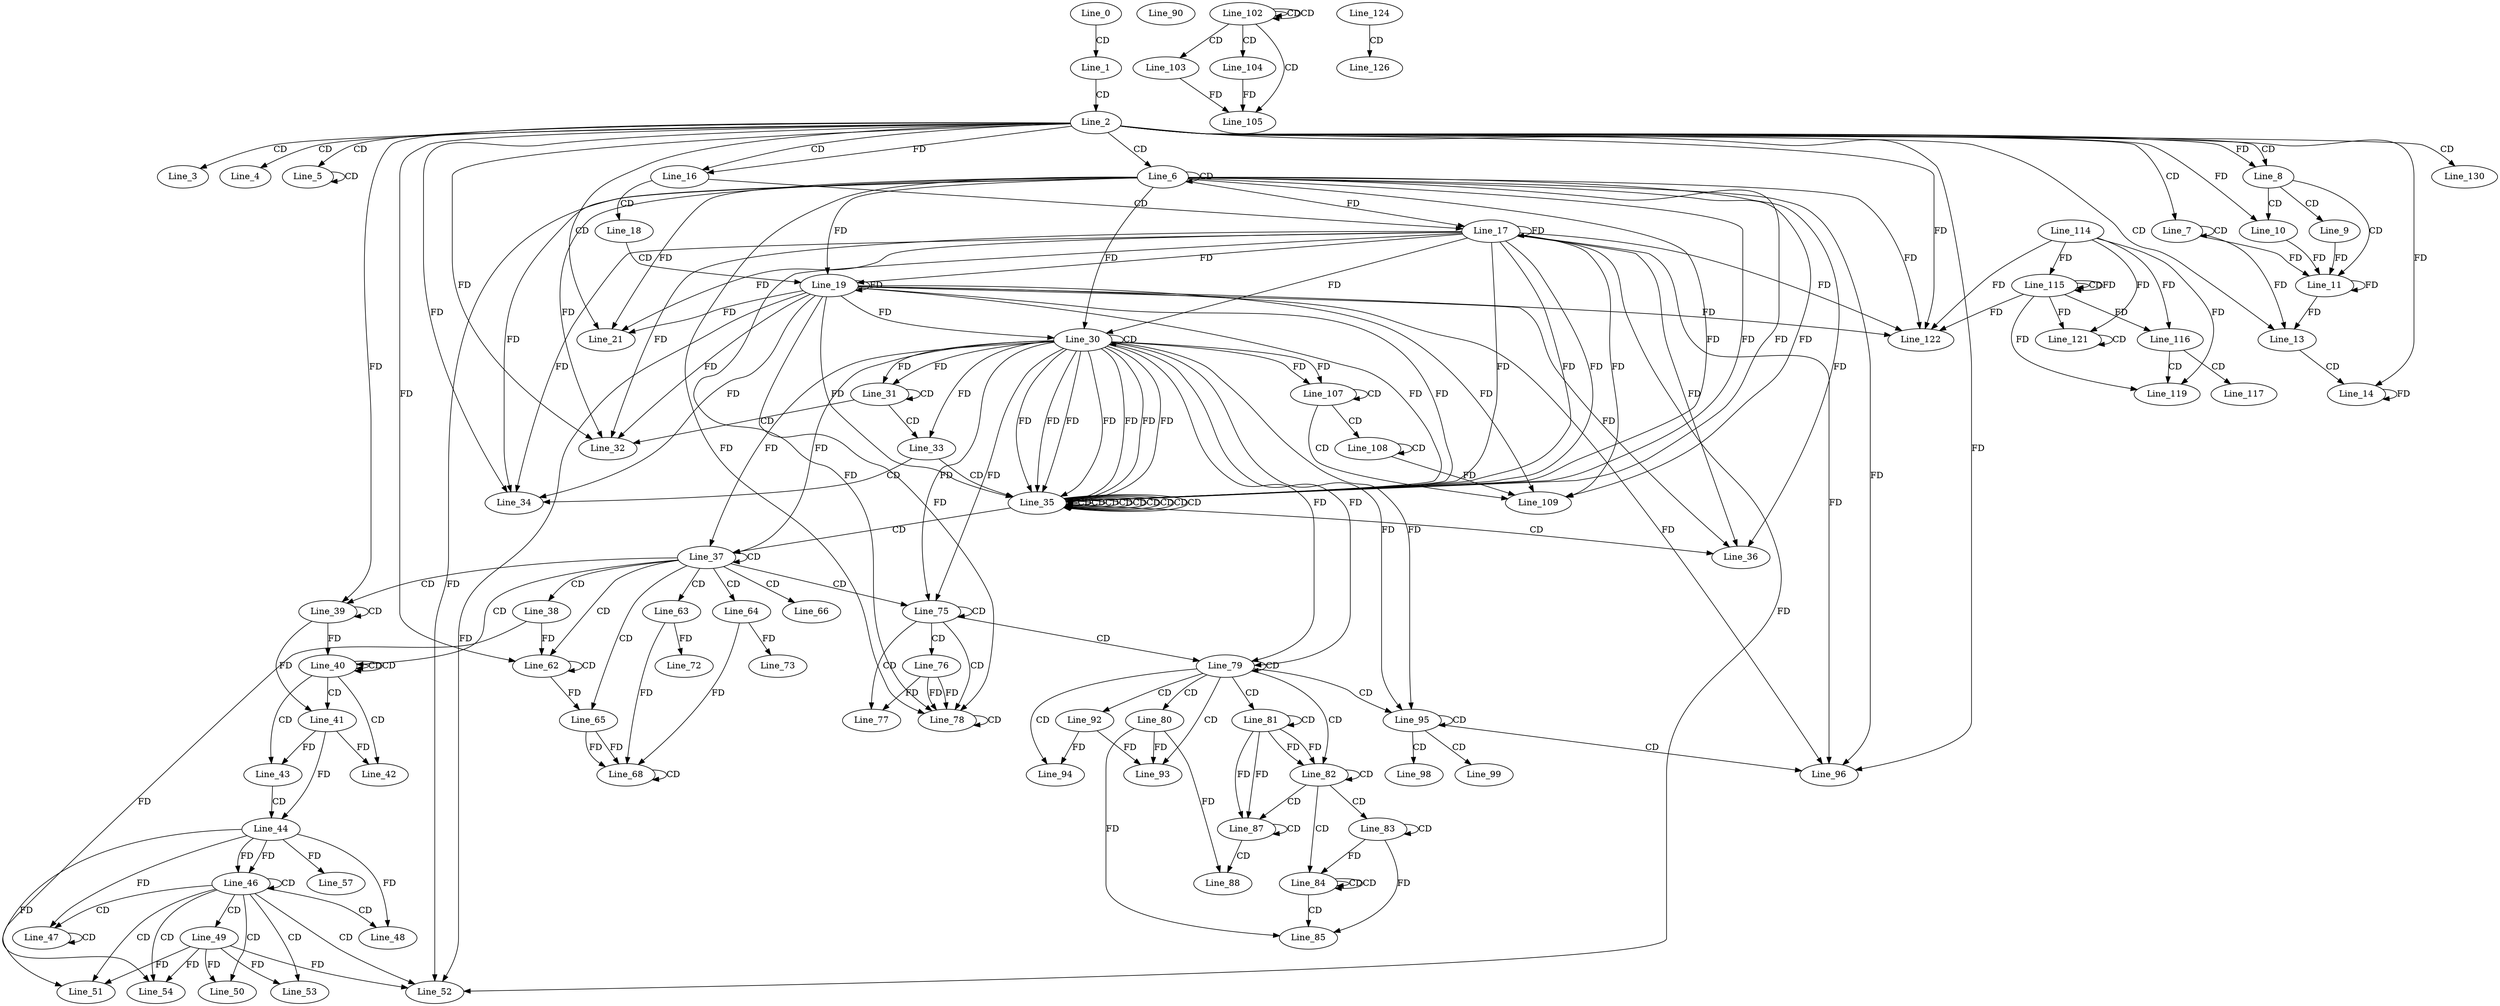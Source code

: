 digraph G {
  Line_0;
  Line_1;
  Line_2;
  Line_3;
  Line_4;
  Line_5;
  Line_5;
  Line_6;
  Line_6;
  Line_7;
  Line_7;
  Line_8;
  Line_8;
  Line_9;
  Line_10;
  Line_10;
  Line_11;
  Line_11;
  Line_11;
  Line_11;
  Line_13;
  Line_14;
  Line_16;
  Line_16;
  Line_17;
  Line_17;
  Line_18;
  Line_19;
  Line_19;
  Line_21;
  Line_30;
  Line_30;
  Line_30;
  Line_31;
  Line_31;
  Line_32;
  Line_33;
  Line_33;
  Line_33;
  Line_34;
  Line_35;
  Line_35;
  Line_35;
  Line_35;
  Line_35;
  Line_35;
  Line_35;
  Line_35;
  Line_35;
  Line_35;
  Line_35;
  Line_35;
  Line_36;
  Line_37;
  Line_37;
  Line_38;
  Line_39;
  Line_39;
  Line_39;
  Line_40;
  Line_40;
  Line_41;
  Line_41;
  Line_42;
  Line_42;
  Line_43;
  Line_43;
  Line_43;
  Line_44;
  Line_44;
  Line_46;
  Line_46;
  Line_47;
  Line_47;
  Line_48;
  Line_48;
  Line_49;
  Line_50;
  Line_51;
  Line_52;
  Line_52;
  Line_53;
  Line_54;
  Line_57;
  Line_62;
  Line_62;
  Line_63;
  Line_64;
  Line_65;
  Line_65;
  Line_66;
  Line_68;
  Line_68;
  Line_68;
  Line_72;
  Line_73;
  Line_75;
  Line_75;
  Line_76;
  Line_77;
  Line_78;
  Line_78;
  Line_78;
  Line_78;
  Line_78;
  Line_79;
  Line_79;
  Line_80;
  Line_81;
  Line_81;
  Line_82;
  Line_82;
  Line_83;
  Line_83;
  Line_84;
  Line_84;
  Line_85;
  Line_85;
  Line_87;
  Line_87;
  Line_88;
  Line_90;
  Line_92;
  Line_93;
  Line_94;
  Line_95;
  Line_95;
  Line_96;
  Line_98;
  Line_99;
  Line_102;
  Line_102;
  Line_102;
  Line_103;
  Line_104;
  Line_105;
  Line_107;
  Line_107;
  Line_108;
  Line_108;
  Line_109;
  Line_109;
  Line_115;
  Line_115;
  Line_114;
  Line_115;
  Line_116;
  Line_117;
  Line_119;
  Line_121;
  Line_121;
  Line_122;
  Line_122;
  Line_122;
  Line_124;
  Line_126;
  Line_130;
  Line_0 -> Line_1 [ label="CD" ];
  Line_1 -> Line_2 [ label="CD" ];
  Line_2 -> Line_3 [ label="CD" ];
  Line_2 -> Line_4 [ label="CD" ];
  Line_2 -> Line_5 [ label="CD" ];
  Line_5 -> Line_5 [ label="CD" ];
  Line_2 -> Line_6 [ label="CD" ];
  Line_6 -> Line_6 [ label="CD" ];
  Line_2 -> Line_7 [ label="CD" ];
  Line_7 -> Line_7 [ label="CD" ];
  Line_2 -> Line_8 [ label="CD" ];
  Line_2 -> Line_8 [ label="FD" ];
  Line_8 -> Line_9 [ label="CD" ];
  Line_8 -> Line_10 [ label="CD" ];
  Line_2 -> Line_10 [ label="FD" ];
  Line_8 -> Line_11 [ label="CD" ];
  Line_7 -> Line_11 [ label="FD" ];
  Line_11 -> Line_11 [ label="FD" ];
  Line_9 -> Line_11 [ label="FD" ];
  Line_10 -> Line_11 [ label="FD" ];
  Line_2 -> Line_13 [ label="CD" ];
  Line_7 -> Line_13 [ label="FD" ];
  Line_11 -> Line_13 [ label="FD" ];
  Line_13 -> Line_14 [ label="CD" ];
  Line_2 -> Line_14 [ label="FD" ];
  Line_14 -> Line_14 [ label="FD" ];
  Line_2 -> Line_16 [ label="CD" ];
  Line_2 -> Line_16 [ label="FD" ];
  Line_16 -> Line_17 [ label="CD" ];
  Line_6 -> Line_17 [ label="FD" ];
  Line_17 -> Line_17 [ label="FD" ];
  Line_16 -> Line_18 [ label="CD" ];
  Line_18 -> Line_19 [ label="CD" ];
  Line_6 -> Line_19 [ label="FD" ];
  Line_17 -> Line_19 [ label="FD" ];
  Line_19 -> Line_19 [ label="FD" ];
  Line_2 -> Line_21 [ label="CD" ];
  Line_6 -> Line_21 [ label="FD" ];
  Line_17 -> Line_21 [ label="FD" ];
  Line_19 -> Line_21 [ label="FD" ];
  Line_30 -> Line_30 [ label="CD" ];
  Line_6 -> Line_30 [ label="FD" ];
  Line_17 -> Line_30 [ label="FD" ];
  Line_19 -> Line_30 [ label="FD" ];
  Line_30 -> Line_31 [ label="FD" ];
  Line_31 -> Line_31 [ label="CD" ];
  Line_30 -> Line_31 [ label="FD" ];
  Line_31 -> Line_32 [ label="CD" ];
  Line_2 -> Line_32 [ label="FD" ];
  Line_6 -> Line_32 [ label="FD" ];
  Line_17 -> Line_32 [ label="FD" ];
  Line_19 -> Line_32 [ label="FD" ];
  Line_31 -> Line_33 [ label="CD" ];
  Line_30 -> Line_33 [ label="FD" ];
  Line_33 -> Line_34 [ label="CD" ];
  Line_6 -> Line_34 [ label="FD" ];
  Line_17 -> Line_34 [ label="FD" ];
  Line_19 -> Line_34 [ label="FD" ];
  Line_2 -> Line_34 [ label="FD" ];
  Line_33 -> Line_35 [ label="CD" ];
  Line_30 -> Line_35 [ label="FD" ];
  Line_35 -> Line_35 [ label="CD" ];
  Line_6 -> Line_35 [ label="FD" ];
  Line_17 -> Line_35 [ label="FD" ];
  Line_19 -> Line_35 [ label="FD" ];
  Line_35 -> Line_35 [ label="CD" ];
  Line_30 -> Line_35 [ label="FD" ];
  Line_35 -> Line_35 [ label="CD" ];
  Line_30 -> Line_35 [ label="FD" ];
  Line_35 -> Line_35 [ label="CD" ];
  Line_6 -> Line_35 [ label="FD" ];
  Line_17 -> Line_35 [ label="FD" ];
  Line_19 -> Line_35 [ label="FD" ];
  Line_35 -> Line_35 [ label="CD" ];
  Line_30 -> Line_35 [ label="FD" ];
  Line_35 -> Line_35 [ label="CD" ];
  Line_30 -> Line_35 [ label="FD" ];
  Line_35 -> Line_35 [ label="CD" ];
  Line_6 -> Line_35 [ label="FD" ];
  Line_17 -> Line_35 [ label="FD" ];
  Line_19 -> Line_35 [ label="FD" ];
  Line_35 -> Line_35 [ label="CD" ];
  Line_30 -> Line_35 [ label="FD" ];
  Line_35 -> Line_35 [ label="CD" ];
  Line_30 -> Line_35 [ label="FD" ];
  Line_35 -> Line_36 [ label="CD" ];
  Line_6 -> Line_36 [ label="FD" ];
  Line_17 -> Line_36 [ label="FD" ];
  Line_19 -> Line_36 [ label="FD" ];
  Line_35 -> Line_37 [ label="CD" ];
  Line_30 -> Line_37 [ label="FD" ];
  Line_37 -> Line_37 [ label="CD" ];
  Line_30 -> Line_37 [ label="FD" ];
  Line_37 -> Line_38 [ label="CD" ];
  Line_37 -> Line_39 [ label="CD" ];
  Line_39 -> Line_39 [ label="CD" ];
  Line_2 -> Line_39 [ label="FD" ];
  Line_37 -> Line_40 [ label="CD" ];
  Line_40 -> Line_40 [ label="CD" ];
  Line_40 -> Line_40 [ label="CD" ];
  Line_39 -> Line_40 [ label="FD" ];
  Line_40 -> Line_41 [ label="CD" ];
  Line_39 -> Line_41 [ label="FD" ];
  Line_40 -> Line_42 [ label="CD" ];
  Line_41 -> Line_42 [ label="FD" ];
  Line_40 -> Line_43 [ label="CD" ];
  Line_41 -> Line_43 [ label="FD" ];
  Line_43 -> Line_44 [ label="CD" ];
  Line_41 -> Line_44 [ label="FD" ];
  Line_44 -> Line_46 [ label="FD" ];
  Line_46 -> Line_46 [ label="CD" ];
  Line_44 -> Line_46 [ label="FD" ];
  Line_46 -> Line_47 [ label="CD" ];
  Line_47 -> Line_47 [ label="CD" ];
  Line_44 -> Line_47 [ label="FD" ];
  Line_46 -> Line_48 [ label="CD" ];
  Line_44 -> Line_48 [ label="FD" ];
  Line_46 -> Line_49 [ label="CD" ];
  Line_46 -> Line_50 [ label="CD" ];
  Line_49 -> Line_50 [ label="FD" ];
  Line_46 -> Line_51 [ label="CD" ];
  Line_49 -> Line_51 [ label="FD" ];
  Line_44 -> Line_51 [ label="FD" ];
  Line_46 -> Line_52 [ label="CD" ];
  Line_49 -> Line_52 [ label="FD" ];
  Line_6 -> Line_52 [ label="FD" ];
  Line_17 -> Line_52 [ label="FD" ];
  Line_19 -> Line_52 [ label="FD" ];
  Line_46 -> Line_53 [ label="CD" ];
  Line_49 -> Line_53 [ label="FD" ];
  Line_46 -> Line_54 [ label="CD" ];
  Line_38 -> Line_54 [ label="FD" ];
  Line_49 -> Line_54 [ label="FD" ];
  Line_44 -> Line_57 [ label="FD" ];
  Line_37 -> Line_62 [ label="CD" ];
  Line_62 -> Line_62 [ label="CD" ];
  Line_2 -> Line_62 [ label="FD" ];
  Line_38 -> Line_62 [ label="FD" ];
  Line_37 -> Line_63 [ label="CD" ];
  Line_37 -> Line_64 [ label="CD" ];
  Line_37 -> Line_65 [ label="CD" ];
  Line_62 -> Line_65 [ label="FD" ];
  Line_37 -> Line_66 [ label="CD" ];
  Line_63 -> Line_68 [ label="FD" ];
  Line_65 -> Line_68 [ label="FD" ];
  Line_68 -> Line_68 [ label="CD" ];
  Line_64 -> Line_68 [ label="FD" ];
  Line_65 -> Line_68 [ label="FD" ];
  Line_63 -> Line_72 [ label="FD" ];
  Line_64 -> Line_73 [ label="FD" ];
  Line_37 -> Line_75 [ label="CD" ];
  Line_30 -> Line_75 [ label="FD" ];
  Line_75 -> Line_75 [ label="CD" ];
  Line_30 -> Line_75 [ label="FD" ];
  Line_75 -> Line_76 [ label="CD" ];
  Line_75 -> Line_77 [ label="CD" ];
  Line_76 -> Line_77 [ label="FD" ];
  Line_75 -> Line_78 [ label="CD" ];
  Line_76 -> Line_78 [ label="FD" ];
  Line_78 -> Line_78 [ label="CD" ];
  Line_6 -> Line_78 [ label="FD" ];
  Line_17 -> Line_78 [ label="FD" ];
  Line_19 -> Line_78 [ label="FD" ];
  Line_76 -> Line_78 [ label="FD" ];
  Line_75 -> Line_79 [ label="CD" ];
  Line_30 -> Line_79 [ label="FD" ];
  Line_79 -> Line_79 [ label="CD" ];
  Line_30 -> Line_79 [ label="FD" ];
  Line_79 -> Line_80 [ label="CD" ];
  Line_79 -> Line_81 [ label="CD" ];
  Line_81 -> Line_81 [ label="CD" ];
  Line_79 -> Line_82 [ label="CD" ];
  Line_81 -> Line_82 [ label="FD" ];
  Line_82 -> Line_82 [ label="CD" ];
  Line_81 -> Line_82 [ label="FD" ];
  Line_82 -> Line_83 [ label="CD" ];
  Line_83 -> Line_83 [ label="CD" ];
  Line_82 -> Line_84 [ label="CD" ];
  Line_84 -> Line_84 [ label="CD" ];
  Line_84 -> Line_84 [ label="CD" ];
  Line_83 -> Line_84 [ label="FD" ];
  Line_84 -> Line_85 [ label="CD" ];
  Line_80 -> Line_85 [ label="FD" ];
  Line_83 -> Line_85 [ label="FD" ];
  Line_82 -> Line_87 [ label="CD" ];
  Line_81 -> Line_87 [ label="FD" ];
  Line_87 -> Line_87 [ label="CD" ];
  Line_81 -> Line_87 [ label="FD" ];
  Line_87 -> Line_88 [ label="CD" ];
  Line_80 -> Line_88 [ label="FD" ];
  Line_79 -> Line_92 [ label="CD" ];
  Line_79 -> Line_93 [ label="CD" ];
  Line_80 -> Line_93 [ label="FD" ];
  Line_92 -> Line_93 [ label="FD" ];
  Line_79 -> Line_94 [ label="CD" ];
  Line_92 -> Line_94 [ label="FD" ];
  Line_79 -> Line_95 [ label="CD" ];
  Line_30 -> Line_95 [ label="FD" ];
  Line_95 -> Line_95 [ label="CD" ];
  Line_30 -> Line_95 [ label="FD" ];
  Line_95 -> Line_96 [ label="CD" ];
  Line_2 -> Line_96 [ label="FD" ];
  Line_6 -> Line_96 [ label="FD" ];
  Line_17 -> Line_96 [ label="FD" ];
  Line_19 -> Line_96 [ label="FD" ];
  Line_95 -> Line_98 [ label="CD" ];
  Line_95 -> Line_99 [ label="CD" ];
  Line_102 -> Line_102 [ label="CD" ];
  Line_102 -> Line_102 [ label="CD" ];
  Line_102 -> Line_103 [ label="CD" ];
  Line_102 -> Line_104 [ label="CD" ];
  Line_102 -> Line_105 [ label="CD" ];
  Line_103 -> Line_105 [ label="FD" ];
  Line_104 -> Line_105 [ label="FD" ];
  Line_30 -> Line_107 [ label="FD" ];
  Line_107 -> Line_107 [ label="CD" ];
  Line_30 -> Line_107 [ label="FD" ];
  Line_107 -> Line_108 [ label="CD" ];
  Line_108 -> Line_108 [ label="CD" ];
  Line_107 -> Line_109 [ label="CD" ];
  Line_108 -> Line_109 [ label="FD" ];
  Line_6 -> Line_109 [ label="FD" ];
  Line_17 -> Line_109 [ label="FD" ];
  Line_19 -> Line_109 [ label="FD" ];
  Line_115 -> Line_115 [ label="CD" ];
  Line_114 -> Line_115 [ label="FD" ];
  Line_115 -> Line_115 [ label="FD" ];
  Line_114 -> Line_116 [ label="FD" ];
  Line_115 -> Line_116 [ label="FD" ];
  Line_116 -> Line_117 [ label="CD" ];
  Line_116 -> Line_119 [ label="CD" ];
  Line_114 -> Line_119 [ label="FD" ];
  Line_115 -> Line_119 [ label="FD" ];
  Line_114 -> Line_121 [ label="FD" ];
  Line_115 -> Line_121 [ label="FD" ];
  Line_121 -> Line_121 [ label="CD" ];
  Line_6 -> Line_122 [ label="FD" ];
  Line_17 -> Line_122 [ label="FD" ];
  Line_19 -> Line_122 [ label="FD" ];
  Line_2 -> Line_122 [ label="FD" ];
  Line_114 -> Line_122 [ label="FD" ];
  Line_115 -> Line_122 [ label="FD" ];
  Line_124 -> Line_126 [ label="CD" ];
  Line_2 -> Line_130 [ label="CD" ];
}
